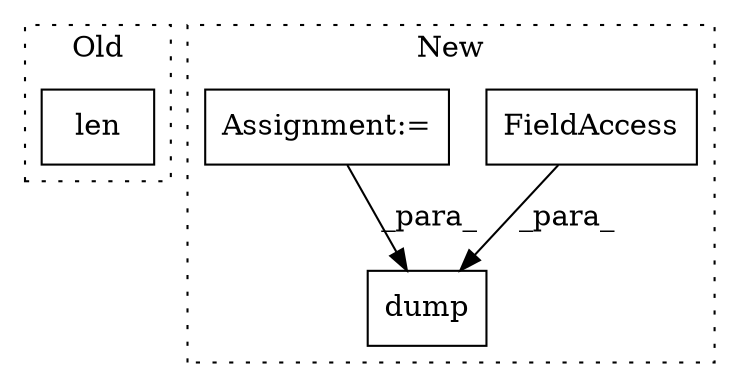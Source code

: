 digraph G {
subgraph cluster0 {
1 [label="len" a="32" s="7298,7305" l="4,1" shape="box"];
label = "Old";
style="dotted";
}
subgraph cluster1 {
2 [label="dump" a="32" s="9527,9540" l="5,1" shape="box"];
3 [label="FieldAccess" a="22" s="9532" l="3" shape="box"];
4 [label="Assignment:=" a="7" s="8631" l="1" shape="box"];
label = "New";
style="dotted";
}
3 -> 2 [label="_para_"];
4 -> 2 [label="_para_"];
}
